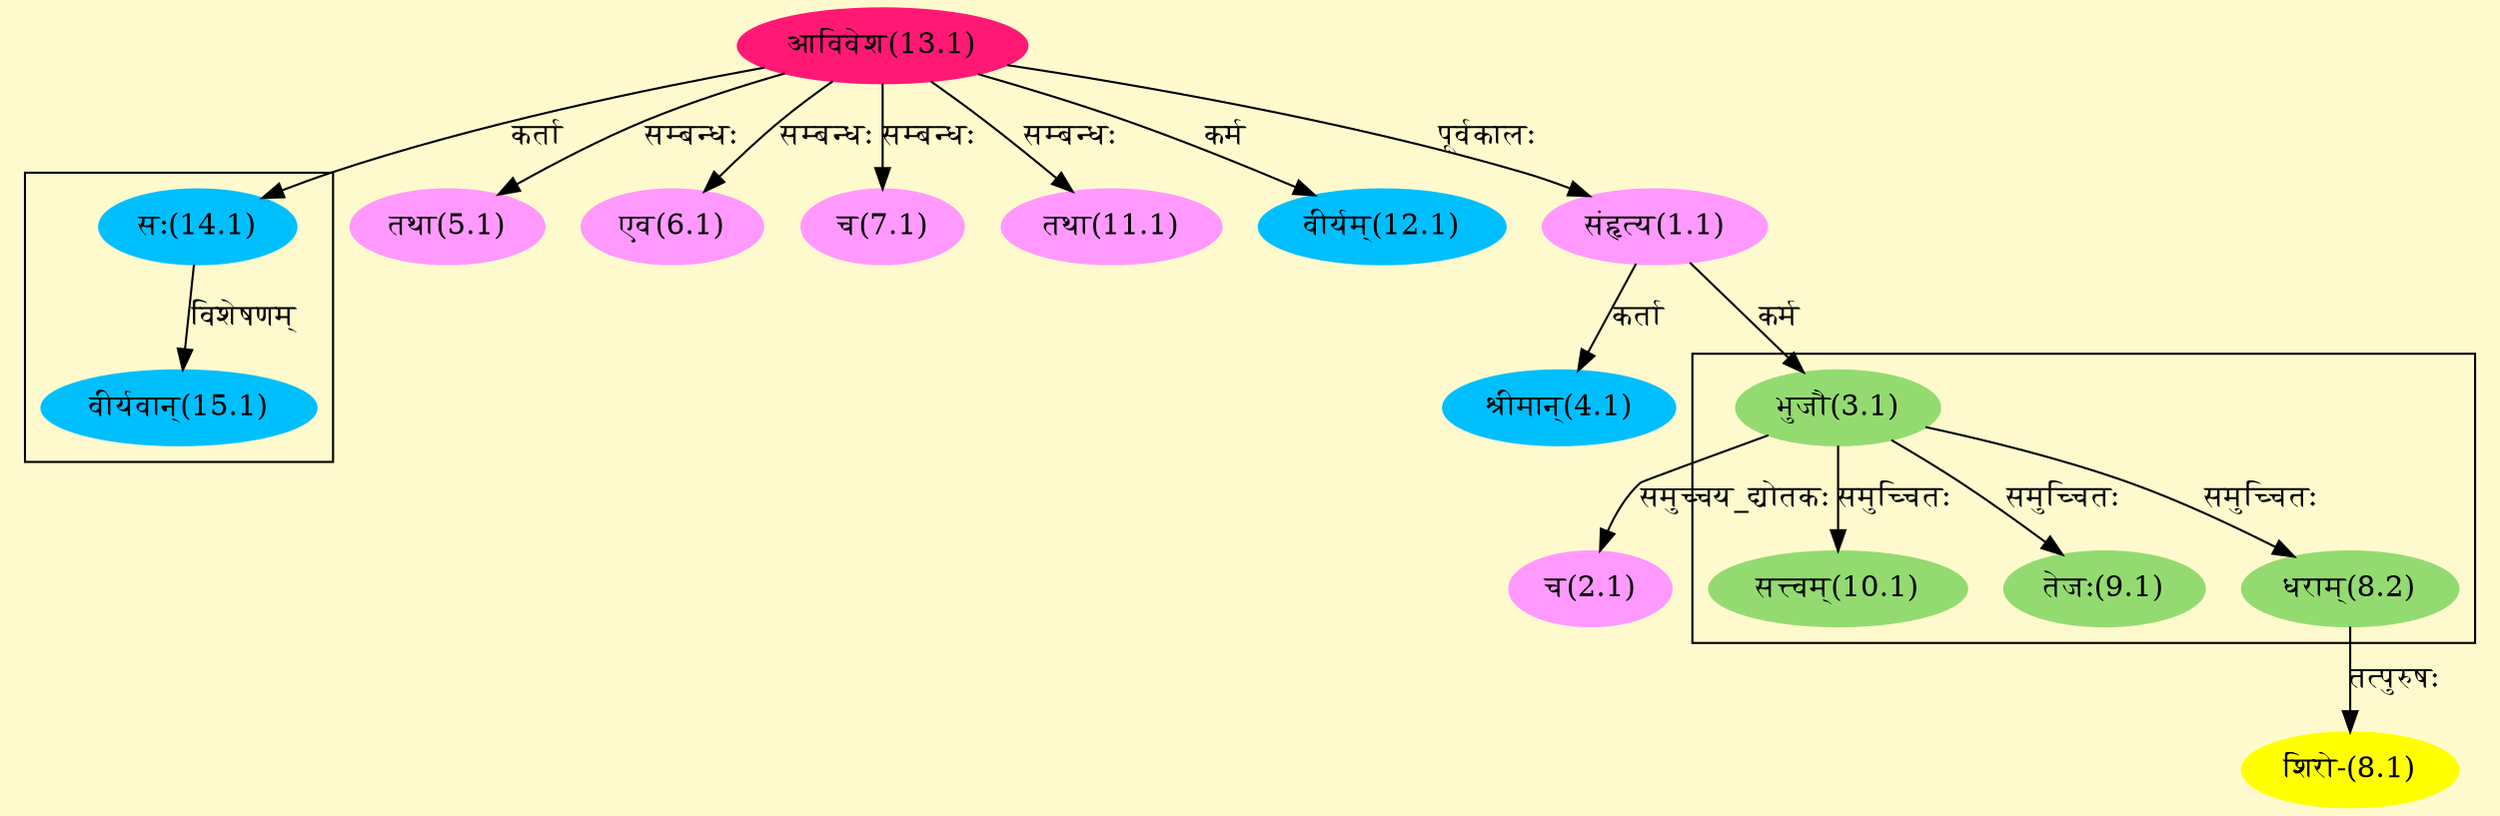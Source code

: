digraph G{
rankdir=BT;
 compound=true;
 bgcolor="lemonchiffon1";

subgraph cluster_1{
Node8_2 [style=filled, color="#93DB70" label = "धराम्(8.2)"]
Node3_1 [style=filled, color="#93DB70" label = "भुजौ(3.1)"]
Node9_1 [style=filled, color="#93DB70" label = "तेजः(9.1)"]
Node10_1 [style=filled, color="#93DB70" label = "सत्त्वम्(10.1)"]

}

subgraph cluster_2{
Node15_1 [style=filled, color="#00BFFF" label = "वीर्यवान्(15.1)"]
Node14_1 [style=filled, color="#00BFFF" label = "सः(14.1)"]

}
Node1_1 [style=filled, color="#FF99FF" label = "संहृत्य(1.1)"]
Node13_1 [style=filled, color="#FF1975" label = "आविवेश(13.1)"]
Node2_1 [style=filled, color="#FF99FF" label = "च(2.1)"]
Node3_1 [style=filled, color="#93DB70" label = "भुजौ(3.1)"]
Node4_1 [style=filled, color="#00BFFF" label = "श्रीमान्(4.1)"]
Node5_1 [style=filled, color="#FF99FF" label = "तथा(5.1)"]
Node6_1 [style=filled, color="#FF99FF" label = "एव(6.1)"]
Node7_1 [style=filled, color="#FF99FF" label = "च(7.1)"]
Node8_1 [style=filled, color="#FFFF00" label = "शिरो-(8.1)"]
Node8_2 [style=filled, color="#93DB70" label = "धराम्(8.2)"]
Node11_1 [style=filled, color="#FF99FF" label = "तथा(11.1)"]
Node12_1 [style=filled, color="#00BFFF" label = "वीर्यम्(12.1)"]
Node [style=filled, color="" label = "()"]
Node14_1 [style=filled, color="#00BFFF" label = "सः(14.1)"]
/* Start of Relations section */

Node1_1 -> Node13_1 [  label="पूर्वकालः"  dir="back" ]
Node2_1 -> Node3_1 [  label="समुच्चय_द्योतकः"  dir="back" ]
Node3_1 -> Node1_1 [  label="कर्म"  dir="back" ]
Node4_1 -> Node1_1 [  label="कर्ता"  dir="back" ]
Node5_1 -> Node13_1 [  label="सम्बन्धः"  dir="back" ]
Node6_1 -> Node13_1 [  label="सम्बन्धः"  dir="back" ]
Node7_1 -> Node13_1 [  label="सम्बन्धः"  dir="back" ]
Node8_1 -> Node8_2 [  label="तत्पुरुषः"  dir="back" ]
Node8_2 -> Node3_1 [  label="समुच्चितः"  dir="back" ]
Node9_1 -> Node3_1 [  label="समुच्चितः"  dir="back" ]
Node10_1 -> Node3_1 [  label="समुच्चितः"  dir="back" ]
Node11_1 -> Node13_1 [  label="सम्बन्धः"  dir="back" ]
Node12_1 -> Node13_1 [  label="कर्म"  dir="back" ]
Node14_1 -> Node13_1 [  label="कर्ता"  dir="back" ]
Node15_1 -> Node14_1 [  label="विशेषणम्"  dir="back" ]
}
